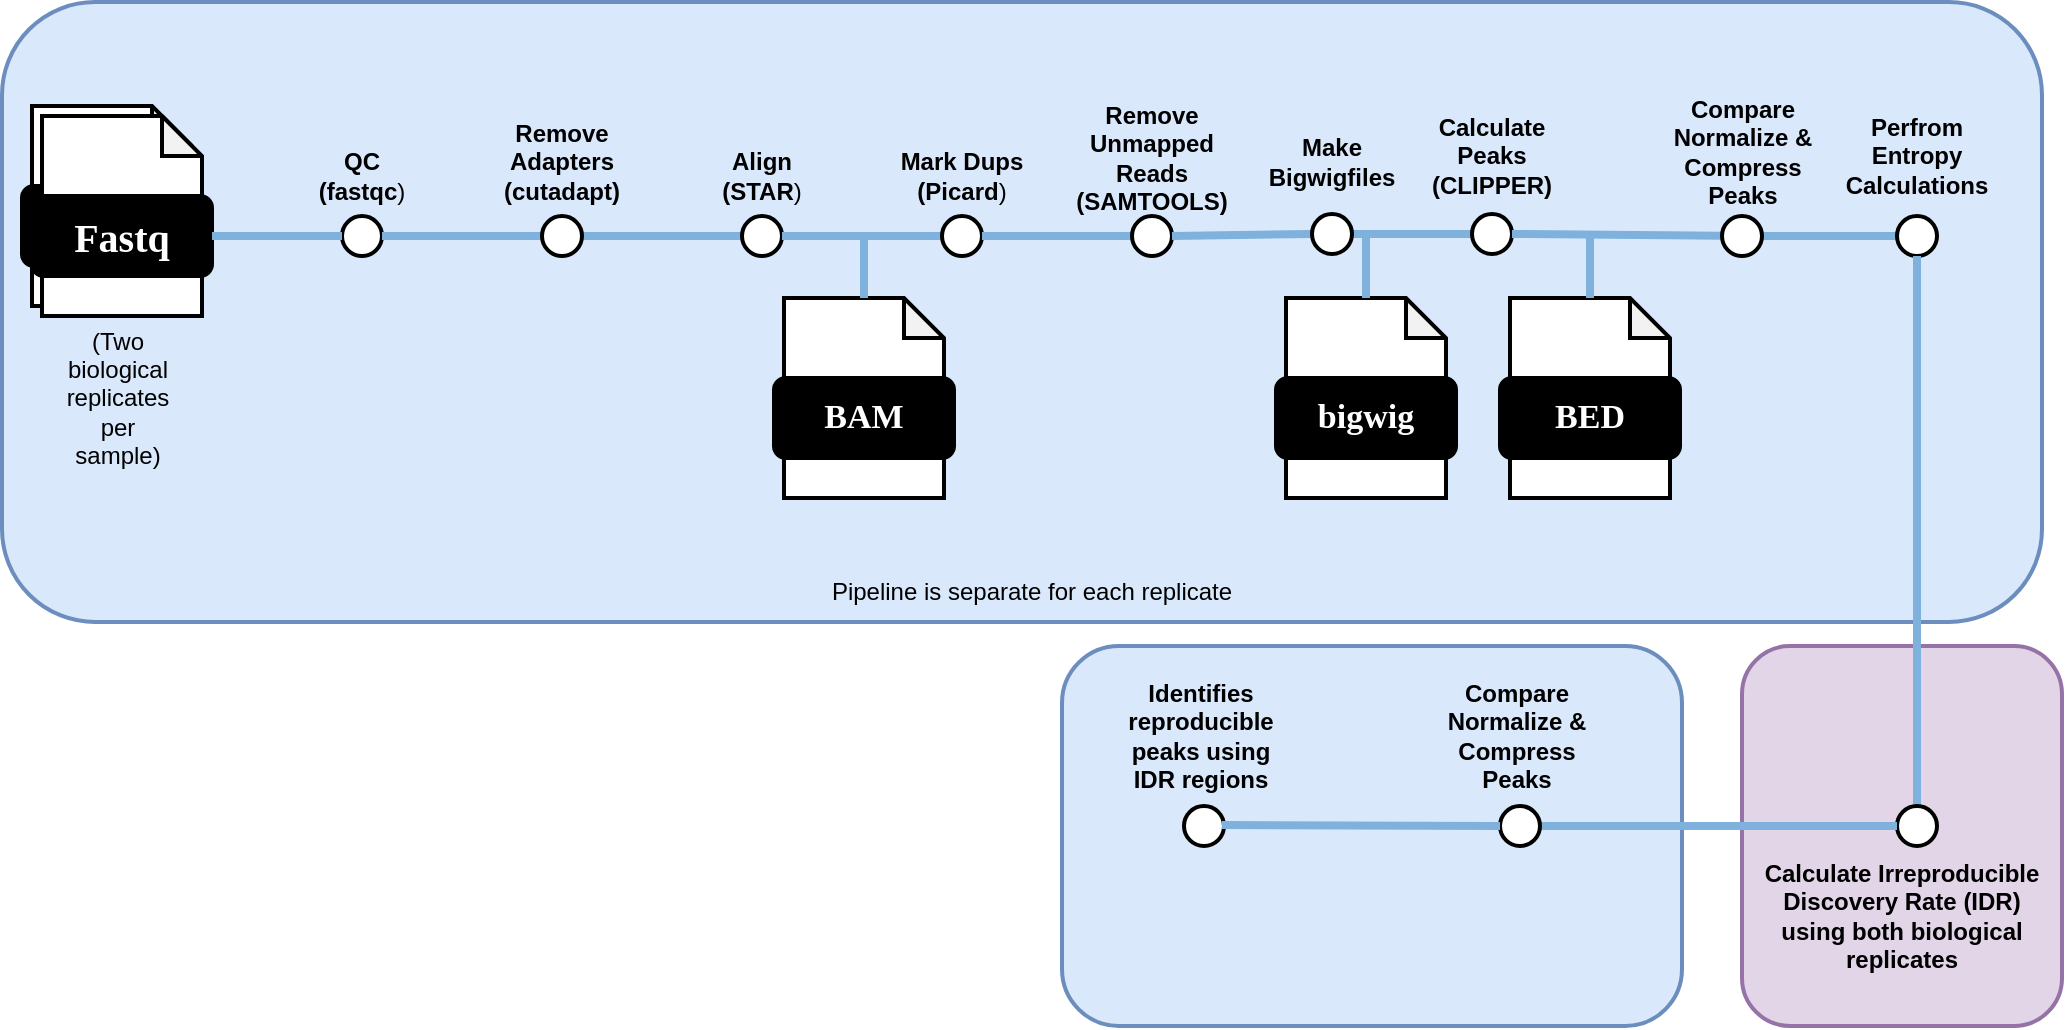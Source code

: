 <mxfile version="24.6.4" type="device">
  <diagram name="Page-1" id="ZnfCAr5w8S6_NKbCjOfb">
    <mxGraphModel dx="926" dy="672" grid="1" gridSize="10" guides="1" tooltips="1" connect="1" arrows="1" fold="1" page="1" pageScale="1" pageWidth="1100" pageHeight="850" math="0" shadow="0">
      <root>
        <mxCell id="0" />
        <mxCell id="1" parent="0" />
        <mxCell id="I-6mmCMBDeJGwmZiV0lq-30" value="" style="rounded=1;whiteSpace=wrap;html=1;strokeWidth=2;fillColor=#e1d5e7;strokeColor=#9673a6;" parent="1" vertex="1">
          <mxGeometry x="880" y="380" width="160" height="190" as="geometry" />
        </mxCell>
        <mxCell id="I-6mmCMBDeJGwmZiV0lq-10" value="" style="rounded=1;whiteSpace=wrap;html=1;strokeWidth=2;fillColor=#dae8fc;strokeColor=#6c8ebf;" parent="1" vertex="1">
          <mxGeometry x="10" y="58" width="1020" height="310" as="geometry" />
        </mxCell>
        <mxCell id="7jA-suoDFmjxOb-e7aAG-1" value="" style="group" parent="1" vertex="1" connectable="0">
          <mxGeometry x="20" y="110" width="95" height="120" as="geometry" />
        </mxCell>
        <mxCell id="7jA-suoDFmjxOb-e7aAG-2" value="" style="shape=note;whiteSpace=wrap;html=1;backgroundOutline=1;darkOpacity=0.05;rounded=1;size=20;strokeWidth=2;" parent="7jA-suoDFmjxOb-e7aAG-1" vertex="1">
          <mxGeometry x="5" width="80" height="100" as="geometry" />
        </mxCell>
        <mxCell id="7jA-suoDFmjxOb-e7aAG-3" value="&lt;font data-font-src=&quot;https://fonts.googleapis.com/css?family=Maven+Pro&quot; face=&quot;Maven Pro&quot; color=&quot;#ffffff&quot;&gt;&lt;b&gt;&lt;font style=&quot;font-size: 20px;&quot;&gt;Fastq&lt;/font&gt;&lt;/b&gt;&lt;/font&gt;" style="rounded=1;whiteSpace=wrap;html=1;strokeWidth=2;fillColor=#000000;" parent="7jA-suoDFmjxOb-e7aAG-1" vertex="1">
          <mxGeometry y="40" width="90" height="40" as="geometry" />
        </mxCell>
        <mxCell id="7jA-suoDFmjxOb-e7aAG-4" value="" style="shape=note;whiteSpace=wrap;html=1;backgroundOutline=1;darkOpacity=0.05;rounded=1;size=20;strokeWidth=2;" parent="7jA-suoDFmjxOb-e7aAG-1" vertex="1">
          <mxGeometry x="10" y="5" width="80" height="100" as="geometry" />
        </mxCell>
        <mxCell id="7jA-suoDFmjxOb-e7aAG-5" value="&lt;font data-font-src=&quot;https://fonts.googleapis.com/css?family=Maven+Pro&quot; face=&quot;Maven Pro&quot; color=&quot;#ffffff&quot;&gt;&lt;b&gt;&lt;font style=&quot;font-size: 20px;&quot;&gt;Fastq&lt;/font&gt;&lt;/b&gt;&lt;/font&gt;" style="rounded=1;whiteSpace=wrap;html=1;strokeWidth=2;fillColor=#000000;" parent="7jA-suoDFmjxOb-e7aAG-1" vertex="1">
          <mxGeometry x="5" y="45" width="90" height="40" as="geometry" />
        </mxCell>
        <mxCell id="7jA-suoDFmjxOb-e7aAG-7" value="" style="ellipse;whiteSpace=wrap;html=1;aspect=fixed;rounded=1;rotation=0;strokeWidth=2;" parent="1" vertex="1">
          <mxGeometry x="180" y="165" width="20" height="20" as="geometry" />
        </mxCell>
        <mxCell id="7jA-suoDFmjxOb-e7aAG-8" value="&lt;div&gt;&lt;b&gt;QC&lt;/b&gt;&lt;/div&gt;&lt;div&gt;&lt;b&gt;(fastqc&lt;/b&gt;)&lt;/div&gt;" style="text;html=1;align=center;verticalAlign=middle;whiteSpace=wrap;rounded=0;" parent="1" vertex="1">
          <mxGeometry x="160" y="130" width="60" height="30" as="geometry" />
        </mxCell>
        <mxCell id="7jA-suoDFmjxOb-e7aAG-9" value="" style="endArrow=none;html=1;rounded=1;strokeWidth=4;strokeColor=#7EB2DD;exitX=1;exitY=0.5;exitDx=0;exitDy=0;" parent="1" source="7jA-suoDFmjxOb-e7aAG-10" edge="1">
          <mxGeometry width="50" height="50" relative="1" as="geometry">
            <mxPoint x="230" y="175" as="sourcePoint" />
            <mxPoint x="280" y="175" as="targetPoint" />
          </mxGeometry>
        </mxCell>
        <mxCell id="7jA-suoDFmjxOb-e7aAG-13" value="&lt;div&gt;&lt;b&gt;Remove&lt;br&gt;Adapters&lt;/b&gt;&lt;br&gt;&lt;/div&gt;&lt;div&gt;&lt;b&gt;(cutadapt)&lt;/b&gt;&lt;br&gt;&lt;/div&gt;" style="text;html=1;align=center;verticalAlign=middle;whiteSpace=wrap;rounded=0;" parent="1" vertex="1">
          <mxGeometry x="260" y="123" width="60" height="30" as="geometry" />
        </mxCell>
        <mxCell id="7jA-suoDFmjxOb-e7aAG-14" value="" style="endArrow=none;html=1;rounded=1;strokeWidth=4;strokeColor=#7EB2DD;exitX=1;exitY=0.5;exitDx=0;exitDy=0;entryX=0;entryY=0.5;entryDx=0;entryDy=0;" parent="1" source="7jA-suoDFmjxOb-e7aAG-10" target="7jA-suoDFmjxOb-e7aAG-15" edge="1">
          <mxGeometry width="50" height="50" relative="1" as="geometry">
            <mxPoint x="345" y="175" as="sourcePoint" />
            <mxPoint x="800" y="360" as="targetPoint" />
          </mxGeometry>
        </mxCell>
        <mxCell id="7jA-suoDFmjxOb-e7aAG-15" value="" style="ellipse;whiteSpace=wrap;html=1;aspect=fixed;rounded=1;rotation=0;strokeWidth=2;" parent="1" vertex="1">
          <mxGeometry x="380" y="165" width="20" height="20" as="geometry" />
        </mxCell>
        <mxCell id="7jA-suoDFmjxOb-e7aAG-16" value="&lt;div&gt;&lt;b&gt;Align&lt;/b&gt;&lt;/div&gt;&lt;div&gt;&lt;b&gt;(STAR&lt;/b&gt;)&lt;/div&gt;" style="text;html=1;align=center;verticalAlign=middle;whiteSpace=wrap;rounded=0;" parent="1" vertex="1">
          <mxGeometry x="360" y="130" width="60" height="30" as="geometry" />
        </mxCell>
        <mxCell id="7jA-suoDFmjxOb-e7aAG-17" value="" style="endArrow=none;html=1;rounded=1;strokeWidth=4;strokeColor=#7EB2DD;exitX=1;exitY=0.5;exitDx=0;exitDy=0;entryX=0;entryY=0.5;entryDx=0;entryDy=0;" parent="1" source="7jA-suoDFmjxOb-e7aAG-5" target="7jA-suoDFmjxOb-e7aAG-7" edge="1">
          <mxGeometry width="50" height="50" relative="1" as="geometry">
            <mxPoint x="240" y="185" as="sourcePoint" />
            <mxPoint x="335" y="185" as="targetPoint" />
          </mxGeometry>
        </mxCell>
        <mxCell id="7jA-suoDFmjxOb-e7aAG-20" value="" style="endArrow=none;html=1;rounded=1;strokeWidth=4;strokeColor=#7EB2DD;exitX=1;exitY=0.5;exitDx=0;exitDy=0;" parent="1" source="7jA-suoDFmjxOb-e7aAG-7" target="7jA-suoDFmjxOb-e7aAG-10" edge="1">
          <mxGeometry width="50" height="50" relative="1" as="geometry">
            <mxPoint x="200" y="175" as="sourcePoint" />
            <mxPoint x="280" y="175" as="targetPoint" />
          </mxGeometry>
        </mxCell>
        <mxCell id="7jA-suoDFmjxOb-e7aAG-10" value="" style="ellipse;whiteSpace=wrap;html=1;aspect=fixed;rounded=1;rotation=0;strokeWidth=2;" parent="1" vertex="1">
          <mxGeometry x="280" y="165" width="20" height="20" as="geometry" />
        </mxCell>
        <mxCell id="7jA-suoDFmjxOb-e7aAG-22" value="" style="endArrow=none;html=1;rounded=1;strokeWidth=4;strokeColor=#7EB2DD;exitX=1;exitY=0.5;exitDx=0;exitDy=0;entryX=0;entryY=0.5;entryDx=0;entryDy=0;" parent="1" target="7jA-suoDFmjxOb-e7aAG-23" edge="1">
          <mxGeometry width="50" height="50" relative="1" as="geometry">
            <mxPoint x="400" y="175" as="sourcePoint" />
            <mxPoint x="900" y="360" as="targetPoint" />
          </mxGeometry>
        </mxCell>
        <mxCell id="7jA-suoDFmjxOb-e7aAG-23" value="" style="ellipse;whiteSpace=wrap;html=1;aspect=fixed;rounded=1;rotation=0;strokeWidth=2;" parent="1" vertex="1">
          <mxGeometry x="480" y="165" width="20" height="20" as="geometry" />
        </mxCell>
        <mxCell id="7jA-suoDFmjxOb-e7aAG-24" value="&lt;b&gt;Mark Dups&lt;/b&gt;&lt;br&gt;&lt;div&gt;&lt;b&gt;(Picard&lt;/b&gt;)&lt;/div&gt;" style="text;html=1;align=center;verticalAlign=middle;whiteSpace=wrap;rounded=0;" parent="1" vertex="1">
          <mxGeometry x="455" y="130" width="70" height="30" as="geometry" />
        </mxCell>
        <mxCell id="7jA-suoDFmjxOb-e7aAG-25" value="" style="endArrow=none;html=1;rounded=1;strokeWidth=4;strokeColor=#7EB2DD;exitX=1;exitY=0.5;exitDx=0;exitDy=0;entryX=0;entryY=0.5;entryDx=0;entryDy=0;" parent="1" edge="1">
          <mxGeometry width="50" height="50" relative="1" as="geometry">
            <mxPoint x="500" y="175" as="sourcePoint" />
            <mxPoint x="580" y="175" as="targetPoint" />
          </mxGeometry>
        </mxCell>
        <mxCell id="7jA-suoDFmjxOb-e7aAG-33" value="" style="ellipse;whiteSpace=wrap;html=1;aspect=fixed;rounded=1;rotation=0;strokeWidth=2;" parent="1" vertex="1">
          <mxGeometry x="575" y="165" width="20" height="20" as="geometry" />
        </mxCell>
        <mxCell id="7jA-suoDFmjxOb-e7aAG-34" value="&lt;div&gt;&lt;b&gt;Remove Unmapped Reads&lt;br&gt;&lt;/b&gt;&lt;/div&gt;&lt;b&gt;(SAMTOOLS)&lt;/b&gt;" style="text;html=1;align=center;verticalAlign=middle;whiteSpace=wrap;rounded=0;" parent="1" vertex="1">
          <mxGeometry x="550" y="121" width="70" height="30" as="geometry" />
        </mxCell>
        <mxCell id="7jA-suoDFmjxOb-e7aAG-35" value="" style="endArrow=none;html=1;rounded=1;strokeWidth=4;strokeColor=#7EB2DD;exitX=1;exitY=0.5;exitDx=0;exitDy=0;entryX=0;entryY=0.5;entryDx=0;entryDy=0;" parent="1" source="7jA-suoDFmjxOb-e7aAG-50" target="7jA-suoDFmjxOb-e7aAG-36" edge="1">
          <mxGeometry width="50" height="50" relative="1" as="geometry">
            <mxPoint x="595" y="175" as="sourcePoint" />
            <mxPoint x="1095" y="360" as="targetPoint" />
          </mxGeometry>
        </mxCell>
        <mxCell id="7jA-suoDFmjxOb-e7aAG-36" value="" style="ellipse;whiteSpace=wrap;html=1;aspect=fixed;rounded=1;rotation=0;strokeWidth=2;" parent="1" vertex="1">
          <mxGeometry x="745" y="164" width="20" height="20" as="geometry" />
        </mxCell>
        <mxCell id="7jA-suoDFmjxOb-e7aAG-37" value="&lt;div&gt;&lt;b&gt;Calculate Peaks&lt;br&gt;&lt;/b&gt;&lt;/div&gt;&lt;b&gt;(CLIPPER)&lt;/b&gt;" style="text;html=1;align=center;verticalAlign=middle;whiteSpace=wrap;rounded=0;" parent="1" vertex="1">
          <mxGeometry x="720" y="120" width="70" height="30" as="geometry" />
        </mxCell>
        <mxCell id="7jA-suoDFmjxOb-e7aAG-38" value="" style="group" parent="1" vertex="1" connectable="0">
          <mxGeometry x="396" y="206" width="90" height="100" as="geometry" />
        </mxCell>
        <mxCell id="7jA-suoDFmjxOb-e7aAG-39" value="" style="shape=note;whiteSpace=wrap;html=1;backgroundOutline=1;darkOpacity=0.05;rounded=1;size=20;strokeWidth=2;" parent="7jA-suoDFmjxOb-e7aAG-38" vertex="1">
          <mxGeometry x="5" width="80" height="100" as="geometry" />
        </mxCell>
        <mxCell id="7jA-suoDFmjxOb-e7aAG-40" value="&lt;font size=&quot;1&quot; color=&quot;#ffffff&quot; face=&quot;Maven Pro&quot;&gt;&lt;b style=&quot;font-size: 17px;&quot;&gt;BAM&lt;/b&gt;&lt;/font&gt;" style="rounded=1;whiteSpace=wrap;html=1;strokeWidth=2;fillColor=#000000;" parent="7jA-suoDFmjxOb-e7aAG-38" vertex="1">
          <mxGeometry y="40" width="90" height="40" as="geometry" />
        </mxCell>
        <mxCell id="7jA-suoDFmjxOb-e7aAG-42" value="" style="endArrow=none;html=1;rounded=1;strokeWidth=4;strokeColor=#7EB2DD;entryX=0.5;entryY=0;entryDx=0;entryDy=0;entryPerimeter=0;" parent="1" target="7jA-suoDFmjxOb-e7aAG-39" edge="1">
          <mxGeometry width="50" height="50" relative="1" as="geometry">
            <mxPoint x="441" y="176" as="sourcePoint" />
            <mxPoint x="386" y="181" as="targetPoint" />
          </mxGeometry>
        </mxCell>
        <mxCell id="7jA-suoDFmjxOb-e7aAG-43" value="" style="endArrow=none;html=1;rounded=1;strokeWidth=4;strokeColor=#7EB2DD;exitX=1;exitY=0.5;exitDx=0;exitDy=0;" parent="1" source="7jA-suoDFmjxOb-e7aAG-44" edge="1">
          <mxGeometry width="50" height="50" relative="1" as="geometry">
            <mxPoint x="765" y="174" as="sourcePoint" />
            <mxPoint x="880" y="174" as="targetPoint" />
          </mxGeometry>
        </mxCell>
        <mxCell id="7jA-suoDFmjxOb-e7aAG-45" value="&lt;div&gt;&lt;b&gt;Compare Normalize &amp;amp; Compress Peaks&lt;br&gt;&lt;/b&gt;&lt;/div&gt;" style="text;html=1;align=center;verticalAlign=middle;whiteSpace=wrap;rounded=0;" parent="1" vertex="1">
          <mxGeometry x="842.5" y="118" width="75" height="30" as="geometry" />
        </mxCell>
        <mxCell id="7jA-suoDFmjxOb-e7aAG-46" value="" style="group" parent="1" vertex="1" connectable="0">
          <mxGeometry x="759" y="206" width="90" height="100" as="geometry" />
        </mxCell>
        <mxCell id="7jA-suoDFmjxOb-e7aAG-47" value="" style="shape=note;whiteSpace=wrap;html=1;backgroundOutline=1;darkOpacity=0.05;rounded=1;size=20;strokeWidth=2;" parent="7jA-suoDFmjxOb-e7aAG-46" vertex="1">
          <mxGeometry x="5" width="80" height="100" as="geometry" />
        </mxCell>
        <mxCell id="7jA-suoDFmjxOb-e7aAG-48" value="&lt;font size=&quot;1&quot; color=&quot;#ffffff&quot; face=&quot;Maven Pro&quot;&gt;&lt;b style=&quot;font-size: 17px;&quot;&gt;BED&lt;/b&gt;&lt;/font&gt;" style="rounded=1;whiteSpace=wrap;html=1;strokeWidth=2;fillColor=#000000;" parent="7jA-suoDFmjxOb-e7aAG-46" vertex="1">
          <mxGeometry y="40" width="90" height="40" as="geometry" />
        </mxCell>
        <mxCell id="7jA-suoDFmjxOb-e7aAG-49" value="" style="endArrow=none;html=1;rounded=1;strokeWidth=4;strokeColor=#7EB2DD;entryX=0.5;entryY=0;entryDx=0;entryDy=0;entryPerimeter=0;" parent="1" target="7jA-suoDFmjxOb-e7aAG-47" edge="1">
          <mxGeometry width="50" height="50" relative="1" as="geometry">
            <mxPoint x="804" y="176" as="sourcePoint" />
            <mxPoint x="749" y="181" as="targetPoint" />
          </mxGeometry>
        </mxCell>
        <mxCell id="7jA-suoDFmjxOb-e7aAG-51" value="&lt;div&gt;&lt;b&gt;Make Bigwigfiles&lt;br&gt;&lt;/b&gt;&lt;/div&gt;&lt;b&gt;&lt;/b&gt;" style="text;html=1;align=center;verticalAlign=middle;whiteSpace=wrap;rounded=0;" parent="1" vertex="1">
          <mxGeometry x="640" y="118" width="70" height="40" as="geometry" />
        </mxCell>
        <mxCell id="7jA-suoDFmjxOb-e7aAG-55" value="" style="endArrow=none;html=1;rounded=1;strokeWidth=4;strokeColor=#7EB2DD;exitX=1;exitY=0.5;exitDx=0;exitDy=0;entryX=0;entryY=0.5;entryDx=0;entryDy=0;" parent="1" target="7jA-suoDFmjxOb-e7aAG-50" edge="1">
          <mxGeometry width="50" height="50" relative="1" as="geometry">
            <mxPoint x="595" y="175" as="sourcePoint" />
            <mxPoint x="745" y="174" as="targetPoint" />
          </mxGeometry>
        </mxCell>
        <mxCell id="7jA-suoDFmjxOb-e7aAG-50" value="" style="ellipse;whiteSpace=wrap;html=1;aspect=fixed;rounded=1;rotation=0;strokeWidth=2;" parent="1" vertex="1">
          <mxGeometry x="665" y="164" width="20" height="20" as="geometry" />
        </mxCell>
        <mxCell id="7jA-suoDFmjxOb-e7aAG-56" value="" style="group" parent="1" vertex="1" connectable="0">
          <mxGeometry x="647" y="206" width="90" height="100" as="geometry" />
        </mxCell>
        <mxCell id="7jA-suoDFmjxOb-e7aAG-57" value="" style="shape=note;whiteSpace=wrap;html=1;backgroundOutline=1;darkOpacity=0.05;rounded=1;size=20;strokeWidth=2;" parent="7jA-suoDFmjxOb-e7aAG-56" vertex="1">
          <mxGeometry x="5" width="80" height="100" as="geometry" />
        </mxCell>
        <mxCell id="7jA-suoDFmjxOb-e7aAG-58" value="&lt;font size=&quot;1&quot; color=&quot;#ffffff&quot; face=&quot;Maven Pro&quot;&gt;&lt;b style=&quot;font-size: 17px;&quot;&gt;bigwig&lt;/b&gt;&lt;/font&gt;" style="rounded=1;whiteSpace=wrap;html=1;strokeWidth=2;fillColor=#000000;" parent="7jA-suoDFmjxOb-e7aAG-56" vertex="1">
          <mxGeometry y="40" width="90" height="40" as="geometry" />
        </mxCell>
        <mxCell id="7jA-suoDFmjxOb-e7aAG-59" value="" style="endArrow=none;html=1;rounded=1;strokeWidth=4;strokeColor=#7EB2DD;entryX=0.5;entryY=0;entryDx=0;entryDy=0;entryPerimeter=0;" parent="1" target="7jA-suoDFmjxOb-e7aAG-57" edge="1">
          <mxGeometry width="50" height="50" relative="1" as="geometry">
            <mxPoint x="692" y="176" as="sourcePoint" />
            <mxPoint x="637" y="181" as="targetPoint" />
          </mxGeometry>
        </mxCell>
        <mxCell id="I-6mmCMBDeJGwmZiV0lq-1" value="(Two biological replicates per sample)" style="text;html=1;align=center;verticalAlign=middle;whiteSpace=wrap;rounded=0;" parent="1" vertex="1">
          <mxGeometry x="37.5" y="241" width="60" height="30" as="geometry" />
        </mxCell>
        <mxCell id="I-6mmCMBDeJGwmZiV0lq-3" value="" style="endArrow=none;html=1;rounded=1;strokeWidth=4;strokeColor=#7EB2DD;entryX=1;entryY=0.5;entryDx=0;entryDy=0;exitX=0;exitY=0.5;exitDx=0;exitDy=0;" parent="1" source="I-6mmCMBDeJGwmZiV0lq-4" target="7jA-suoDFmjxOb-e7aAG-44" edge="1">
          <mxGeometry width="50" height="50" relative="1" as="geometry">
            <mxPoint x="920" y="400" as="sourcePoint" />
            <mxPoint x="957.5" y="390" as="targetPoint" />
          </mxGeometry>
        </mxCell>
        <mxCell id="I-6mmCMBDeJGwmZiV0lq-4" value="" style="ellipse;whiteSpace=wrap;html=1;aspect=fixed;rounded=1;rotation=0;strokeWidth=2;" parent="1" vertex="1">
          <mxGeometry x="957.5" y="165" width="20" height="20" as="geometry" />
        </mxCell>
        <mxCell id="I-6mmCMBDeJGwmZiV0lq-5" value="&lt;b&gt;Perfrom Entropy Calculations&lt;/b&gt;" style="text;html=1;align=center;verticalAlign=middle;whiteSpace=wrap;rounded=0;" parent="1" vertex="1">
          <mxGeometry x="930" y="120" width="75" height="30" as="geometry" />
        </mxCell>
        <mxCell id="I-6mmCMBDeJGwmZiV0lq-6" value="" style="endArrow=none;html=1;rounded=1;strokeWidth=4;strokeColor=#7EB2DD;exitX=1;exitY=0.5;exitDx=0;exitDy=0;" parent="1" target="7jA-suoDFmjxOb-e7aAG-44" edge="1">
          <mxGeometry width="50" height="50" relative="1" as="geometry">
            <mxPoint x="765" y="174" as="sourcePoint" />
            <mxPoint x="880" y="174" as="targetPoint" />
          </mxGeometry>
        </mxCell>
        <mxCell id="7jA-suoDFmjxOb-e7aAG-44" value="" style="ellipse;whiteSpace=wrap;html=1;aspect=fixed;rounded=1;rotation=0;strokeWidth=2;" parent="1" vertex="1">
          <mxGeometry x="870" y="165" width="20" height="20" as="geometry" />
        </mxCell>
        <mxCell id="I-6mmCMBDeJGwmZiV0lq-9" value="" style="endArrow=none;html=1;rounded=1;strokeWidth=4;strokeColor=#7EB2DD;exitX=0.5;exitY=1;exitDx=0;exitDy=0;entryX=0.5;entryY=0;entryDx=0;entryDy=0;" parent="1" source="I-6mmCMBDeJGwmZiV0lq-4" target="I-6mmCMBDeJGwmZiV0lq-11" edge="1">
          <mxGeometry width="50" height="50" relative="1" as="geometry">
            <mxPoint x="1005" y="400" as="sourcePoint" />
            <mxPoint x="970" y="460" as="targetPoint" />
          </mxGeometry>
        </mxCell>
        <mxCell id="I-6mmCMBDeJGwmZiV0lq-11" value="" style="ellipse;whiteSpace=wrap;html=1;aspect=fixed;rounded=1;rotation=0;strokeWidth=2;" parent="1" vertex="1">
          <mxGeometry x="957.5" y="460" width="20" height="20" as="geometry" />
        </mxCell>
        <mxCell id="I-6mmCMBDeJGwmZiV0lq-14" value="&lt;b&gt;Calculate Irreproducible Discovery Rate (IDR) using both biological replicates&lt;br&gt;&lt;/b&gt;" style="text;html=1;align=center;verticalAlign=middle;whiteSpace=wrap;rounded=0;" parent="1" vertex="1">
          <mxGeometry x="890" y="500" width="140" height="30" as="geometry" />
        </mxCell>
        <mxCell id="I-6mmCMBDeJGwmZiV0lq-15" value="Pipeline is separate for each replicate" style="text;html=1;align=center;verticalAlign=middle;whiteSpace=wrap;rounded=0;" parent="1" vertex="1">
          <mxGeometry x="410" y="338" width="230" height="30" as="geometry" />
        </mxCell>
        <mxCell id="I-6mmCMBDeJGwmZiV0lq-16" value="&lt;div&gt;&lt;b&gt;Compare Normalize &amp;amp; Compress Peaks&lt;br&gt;&lt;/b&gt;&lt;/div&gt;&lt;b&gt;&amp;nbsp;using IDR information &lt;/b&gt;" style="text;html=1;align=center;verticalAlign=middle;whiteSpace=wrap;rounded=0;" parent="1" vertex="1">
          <mxGeometry x="699.5" y="420" width="143" height="30" as="geometry" />
        </mxCell>
        <mxCell id="I-6mmCMBDeJGwmZiV0lq-17" value="" style="ellipse;whiteSpace=wrap;html=1;aspect=fixed;rounded=1;rotation=0;strokeWidth=2;" parent="1" vertex="1">
          <mxGeometry x="765" y="460" width="20" height="20" as="geometry" />
        </mxCell>
        <mxCell id="I-6mmCMBDeJGwmZiV0lq-21" value="" style="rounded=1;whiteSpace=wrap;html=1;strokeWidth=2;fillColor=#dae8fc;strokeColor=#6c8ebf;" parent="1" vertex="1">
          <mxGeometry x="540" y="380" width="310" height="190" as="geometry" />
        </mxCell>
        <mxCell id="I-6mmCMBDeJGwmZiV0lq-19" value="" style="endArrow=none;html=1;rounded=1;strokeWidth=4;strokeColor=#7EB2DD;exitX=1;exitY=0.5;exitDx=0;exitDy=0;entryX=0;entryY=0.5;entryDx=0;entryDy=0;" parent="1" source="I-6mmCMBDeJGwmZiV0lq-23" target="I-6mmCMBDeJGwmZiV0lq-11" edge="1">
          <mxGeometry width="50" height="50" relative="1" as="geometry">
            <mxPoint x="978" y="195" as="sourcePoint" />
            <mxPoint x="950" y="470" as="targetPoint" />
          </mxGeometry>
        </mxCell>
        <mxCell id="I-6mmCMBDeJGwmZiV0lq-22" value="&lt;div&gt;&lt;b&gt;Compare Normalize &amp;amp; Compress Peaks&lt;br&gt;&lt;/b&gt;&lt;/div&gt;" style="text;html=1;align=center;verticalAlign=middle;whiteSpace=wrap;rounded=0;" parent="1" vertex="1">
          <mxGeometry x="730" y="410" width="75" height="30" as="geometry" />
        </mxCell>
        <mxCell id="I-6mmCMBDeJGwmZiV0lq-23" value="" style="ellipse;whiteSpace=wrap;html=1;aspect=fixed;rounded=1;rotation=0;strokeWidth=2;" parent="1" vertex="1">
          <mxGeometry x="759" y="460" width="20" height="20" as="geometry" />
        </mxCell>
        <mxCell id="I-6mmCMBDeJGwmZiV0lq-26" value="&lt;div&gt;&lt;b&gt;Identifies reproducible peaks using IDR regions&lt;br&gt;&lt;/b&gt;&lt;/div&gt;" style="text;html=1;align=center;verticalAlign=middle;whiteSpace=wrap;rounded=0;" parent="1" vertex="1">
          <mxGeometry x="572" y="410" width="75" height="30" as="geometry" />
        </mxCell>
        <mxCell id="I-6mmCMBDeJGwmZiV0lq-27" value="" style="ellipse;whiteSpace=wrap;html=1;aspect=fixed;rounded=1;rotation=0;strokeWidth=2;" parent="1" vertex="1">
          <mxGeometry x="601" y="460" width="20" height="20" as="geometry" />
        </mxCell>
        <mxCell id="I-6mmCMBDeJGwmZiV0lq-28" value="" style="endArrow=none;html=1;rounded=1;strokeWidth=4;strokeColor=#7EB2DD;exitX=1;exitY=0.5;exitDx=0;exitDy=0;entryX=0;entryY=0.5;entryDx=0;entryDy=0;" parent="1" target="I-6mmCMBDeJGwmZiV0lq-23" edge="1">
          <mxGeometry width="50" height="50" relative="1" as="geometry">
            <mxPoint x="620" y="469.5" as="sourcePoint" />
            <mxPoint x="760" y="470" as="targetPoint" />
          </mxGeometry>
        </mxCell>
      </root>
    </mxGraphModel>
  </diagram>
</mxfile>
